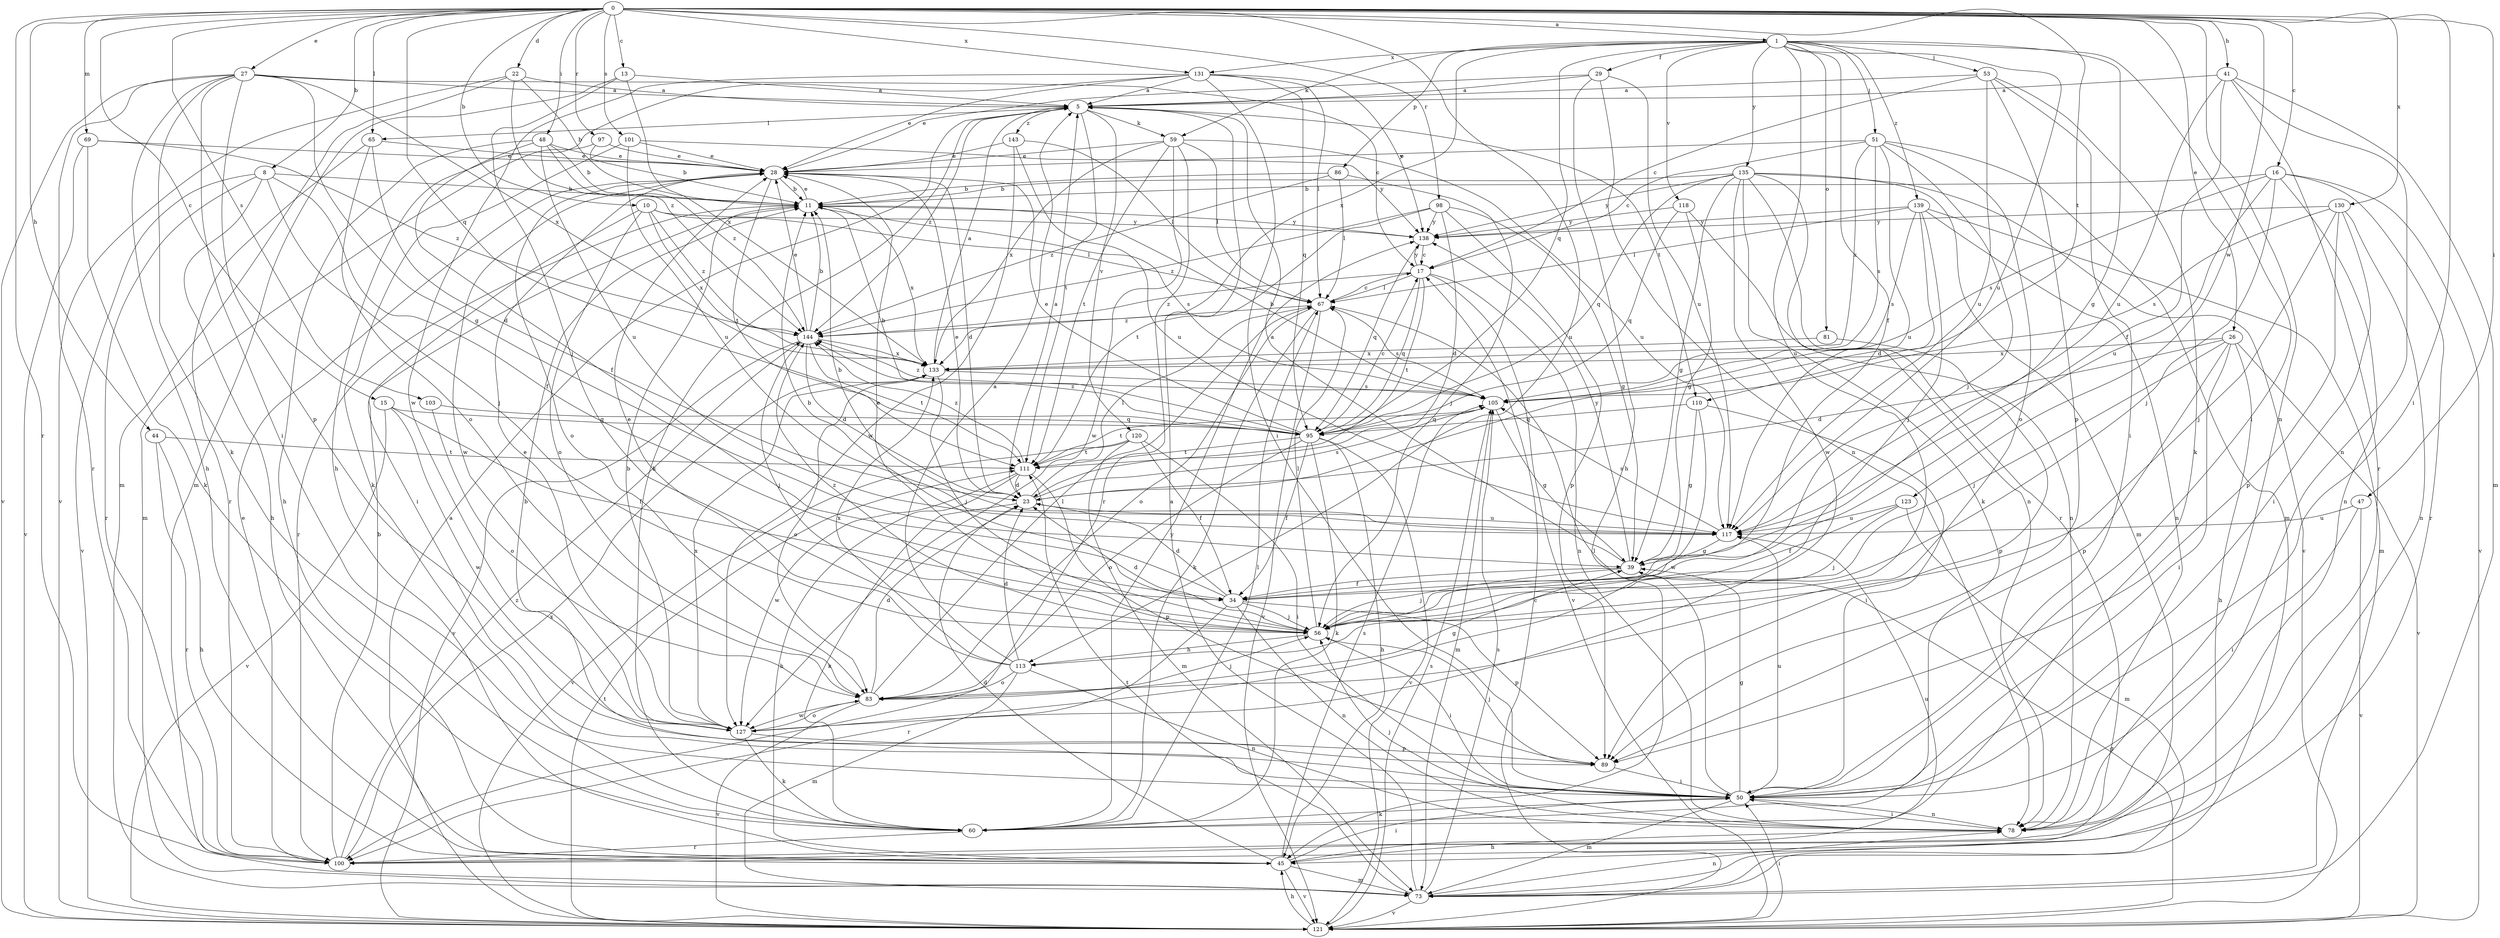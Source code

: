 strict digraph  {
0;
1;
5;
8;
10;
11;
13;
15;
16;
17;
22;
23;
26;
27;
28;
29;
34;
39;
41;
44;
45;
47;
48;
50;
51;
53;
56;
59;
60;
65;
67;
69;
73;
78;
81;
83;
86;
89;
95;
97;
98;
100;
101;
103;
105;
110;
111;
113;
117;
118;
120;
121;
123;
127;
130;
131;
133;
135;
138;
139;
143;
144;
0 -> 1  [label=a];
0 -> 8  [label=b];
0 -> 10  [label=b];
0 -> 13  [label=c];
0 -> 15  [label=c];
0 -> 16  [label=c];
0 -> 22  [label=d];
0 -> 26  [label=e];
0 -> 27  [label=e];
0 -> 41  [label=h];
0 -> 44  [label=h];
0 -> 47  [label=i];
0 -> 48  [label=i];
0 -> 50  [label=i];
0 -> 65  [label=l];
0 -> 69  [label=m];
0 -> 78  [label=n];
0 -> 95  [label=q];
0 -> 97  [label=r];
0 -> 98  [label=r];
0 -> 100  [label=r];
0 -> 101  [label=s];
0 -> 103  [label=s];
0 -> 110  [label=t];
0 -> 113  [label=u];
0 -> 123  [label=w];
0 -> 130  [label=x];
0 -> 131  [label=x];
1 -> 29  [label=f];
1 -> 34  [label=f];
1 -> 39  [label=g];
1 -> 50  [label=i];
1 -> 51  [label=j];
1 -> 53  [label=j];
1 -> 59  [label=k];
1 -> 81  [label=o];
1 -> 86  [label=p];
1 -> 95  [label=q];
1 -> 113  [label=u];
1 -> 117  [label=u];
1 -> 118  [label=v];
1 -> 131  [label=x];
1 -> 133  [label=x];
1 -> 135  [label=y];
1 -> 139  [label=z];
5 -> 59  [label=k];
5 -> 60  [label=k];
5 -> 65  [label=l];
5 -> 110  [label=t];
5 -> 111  [label=t];
5 -> 120  [label=v];
5 -> 143  [label=z];
5 -> 144  [label=z];
8 -> 11  [label=b];
8 -> 34  [label=f];
8 -> 45  [label=h];
8 -> 56  [label=j];
8 -> 100  [label=r];
8 -> 121  [label=v];
10 -> 50  [label=i];
10 -> 67  [label=l];
10 -> 83  [label=o];
10 -> 133  [label=x];
10 -> 138  [label=y];
10 -> 144  [label=z];
11 -> 28  [label=e];
11 -> 100  [label=r];
11 -> 105  [label=s];
11 -> 133  [label=x];
11 -> 138  [label=y];
13 -> 5  [label=a];
13 -> 56  [label=j];
13 -> 73  [label=m];
13 -> 133  [label=x];
15 -> 34  [label=f];
15 -> 95  [label=q];
15 -> 121  [label=v];
15 -> 127  [label=w];
16 -> 11  [label=b];
16 -> 56  [label=j];
16 -> 78  [label=n];
16 -> 100  [label=r];
16 -> 105  [label=s];
16 -> 117  [label=u];
16 -> 121  [label=v];
17 -> 67  [label=l];
17 -> 78  [label=n];
17 -> 95  [label=q];
17 -> 111  [label=t];
17 -> 121  [label=v];
17 -> 138  [label=y];
17 -> 144  [label=z];
22 -> 5  [label=a];
22 -> 11  [label=b];
22 -> 73  [label=m];
22 -> 121  [label=v];
22 -> 144  [label=z];
23 -> 5  [label=a];
23 -> 28  [label=e];
23 -> 60  [label=k];
23 -> 67  [label=l];
23 -> 105  [label=s];
23 -> 117  [label=u];
26 -> 23  [label=d];
26 -> 45  [label=h];
26 -> 50  [label=i];
26 -> 56  [label=j];
26 -> 89  [label=p];
26 -> 121  [label=v];
26 -> 133  [label=x];
27 -> 5  [label=a];
27 -> 17  [label=c];
27 -> 39  [label=g];
27 -> 45  [label=h];
27 -> 50  [label=i];
27 -> 60  [label=k];
27 -> 89  [label=p];
27 -> 100  [label=r];
27 -> 121  [label=v];
27 -> 133  [label=x];
28 -> 11  [label=b];
28 -> 23  [label=d];
28 -> 83  [label=o];
28 -> 111  [label=t];
28 -> 127  [label=w];
29 -> 5  [label=a];
29 -> 28  [label=e];
29 -> 45  [label=h];
29 -> 78  [label=n];
29 -> 117  [label=u];
34 -> 11  [label=b];
34 -> 23  [label=d];
34 -> 56  [label=j];
34 -> 78  [label=n];
34 -> 89  [label=p];
34 -> 100  [label=r];
39 -> 5  [label=a];
39 -> 34  [label=f];
39 -> 56  [label=j];
39 -> 138  [label=y];
41 -> 5  [label=a];
41 -> 34  [label=f];
41 -> 73  [label=m];
41 -> 78  [label=n];
41 -> 100  [label=r];
41 -> 117  [label=u];
44 -> 45  [label=h];
44 -> 100  [label=r];
44 -> 111  [label=t];
45 -> 23  [label=d];
45 -> 50  [label=i];
45 -> 73  [label=m];
45 -> 105  [label=s];
45 -> 117  [label=u];
45 -> 121  [label=v];
47 -> 50  [label=i];
47 -> 117  [label=u];
47 -> 121  [label=v];
48 -> 11  [label=b];
48 -> 28  [label=e];
48 -> 34  [label=f];
48 -> 45  [label=h];
48 -> 117  [label=u];
48 -> 144  [label=z];
50 -> 11  [label=b];
50 -> 39  [label=g];
50 -> 60  [label=k];
50 -> 67  [label=l];
50 -> 73  [label=m];
50 -> 78  [label=n];
50 -> 117  [label=u];
51 -> 17  [label=c];
51 -> 28  [label=e];
51 -> 56  [label=j];
51 -> 73  [label=m];
51 -> 83  [label=o];
51 -> 105  [label=s];
51 -> 117  [label=u];
51 -> 133  [label=x];
53 -> 5  [label=a];
53 -> 17  [label=c];
53 -> 50  [label=i];
53 -> 60  [label=k];
53 -> 89  [label=p];
53 -> 117  [label=u];
56 -> 23  [label=d];
56 -> 28  [label=e];
56 -> 50  [label=i];
56 -> 67  [label=l];
56 -> 144  [label=z];
56 -> 113  [label=h];
59 -> 28  [label=e];
59 -> 67  [label=l];
59 -> 100  [label=r];
59 -> 111  [label=t];
59 -> 117  [label=u];
59 -> 127  [label=w];
59 -> 133  [label=x];
60 -> 67  [label=l];
60 -> 100  [label=r];
60 -> 138  [label=y];
65 -> 23  [label=d];
65 -> 28  [label=e];
65 -> 83  [label=o];
65 -> 100  [label=r];
67 -> 17  [label=c];
67 -> 60  [label=k];
67 -> 83  [label=o];
67 -> 105  [label=s];
67 -> 121  [label=v];
67 -> 144  [label=z];
69 -> 28  [label=e];
69 -> 60  [label=k];
69 -> 121  [label=v];
69 -> 144  [label=z];
73 -> 5  [label=a];
73 -> 78  [label=n];
73 -> 105  [label=s];
73 -> 111  [label=t];
73 -> 121  [label=v];
78 -> 45  [label=h];
78 -> 50  [label=i];
78 -> 56  [label=j];
81 -> 89  [label=p];
81 -> 133  [label=x];
83 -> 23  [label=d];
83 -> 39  [label=g];
83 -> 56  [label=j];
83 -> 67  [label=l];
83 -> 121  [label=v];
83 -> 127  [label=w];
86 -> 11  [label=b];
86 -> 56  [label=j];
86 -> 67  [label=l];
86 -> 144  [label=z];
89 -> 50  [label=i];
89 -> 56  [label=j];
95 -> 11  [label=b];
95 -> 17  [label=c];
95 -> 28  [label=e];
95 -> 34  [label=f];
95 -> 45  [label=h];
95 -> 60  [label=k];
95 -> 83  [label=o];
95 -> 111  [label=t];
95 -> 121  [label=v];
95 -> 144  [label=z];
97 -> 11  [label=b];
97 -> 28  [label=e];
97 -> 73  [label=m];
98 -> 23  [label=d];
98 -> 39  [label=g];
98 -> 89  [label=p];
98 -> 111  [label=t];
98 -> 138  [label=y];
98 -> 144  [label=z];
100 -> 11  [label=b];
100 -> 28  [label=e];
100 -> 133  [label=x];
100 -> 144  [label=z];
101 -> 28  [label=e];
101 -> 60  [label=k];
101 -> 117  [label=u];
101 -> 138  [label=y];
103 -> 83  [label=o];
103 -> 95  [label=q];
105 -> 11  [label=b];
105 -> 39  [label=g];
105 -> 73  [label=m];
105 -> 95  [label=q];
105 -> 111  [label=t];
105 -> 144  [label=z];
110 -> 39  [label=g];
110 -> 50  [label=i];
110 -> 95  [label=q];
110 -> 127  [label=w];
111 -> 23  [label=d];
111 -> 45  [label=h];
111 -> 89  [label=p];
111 -> 127  [label=w];
111 -> 144  [label=z];
113 -> 5  [label=a];
113 -> 23  [label=d];
113 -> 28  [label=e];
113 -> 73  [label=m];
113 -> 78  [label=n];
113 -> 83  [label=o];
113 -> 133  [label=x];
117 -> 11  [label=b];
117 -> 39  [label=g];
117 -> 105  [label=s];
118 -> 39  [label=g];
118 -> 78  [label=n];
118 -> 95  [label=q];
118 -> 138  [label=y];
120 -> 34  [label=f];
120 -> 50  [label=i];
120 -> 73  [label=m];
120 -> 111  [label=t];
120 -> 121  [label=v];
121 -> 5  [label=a];
121 -> 17  [label=c];
121 -> 39  [label=g];
121 -> 45  [label=h];
121 -> 50  [label=i];
121 -> 105  [label=s];
121 -> 111  [label=t];
123 -> 34  [label=f];
123 -> 56  [label=j];
123 -> 73  [label=m];
123 -> 117  [label=u];
127 -> 11  [label=b];
127 -> 28  [label=e];
127 -> 60  [label=k];
127 -> 83  [label=o];
127 -> 89  [label=p];
127 -> 133  [label=x];
130 -> 50  [label=i];
130 -> 56  [label=j];
130 -> 78  [label=n];
130 -> 89  [label=p];
130 -> 105  [label=s];
130 -> 138  [label=y];
131 -> 5  [label=a];
131 -> 28  [label=e];
131 -> 45  [label=h];
131 -> 50  [label=i];
131 -> 67  [label=l];
131 -> 95  [label=q];
131 -> 127  [label=w];
131 -> 138  [label=y];
133 -> 5  [label=a];
133 -> 56  [label=j];
133 -> 83  [label=o];
133 -> 105  [label=s];
135 -> 11  [label=b];
135 -> 39  [label=g];
135 -> 60  [label=k];
135 -> 73  [label=m];
135 -> 78  [label=n];
135 -> 95  [label=q];
135 -> 100  [label=r];
135 -> 121  [label=v];
135 -> 127  [label=w];
135 -> 138  [label=y];
138 -> 17  [label=c];
138 -> 95  [label=q];
139 -> 23  [label=d];
139 -> 56  [label=j];
139 -> 67  [label=l];
139 -> 73  [label=m];
139 -> 78  [label=n];
139 -> 105  [label=s];
139 -> 138  [label=y];
143 -> 28  [label=e];
143 -> 67  [label=l];
143 -> 117  [label=u];
143 -> 127  [label=w];
144 -> 11  [label=b];
144 -> 23  [label=d];
144 -> 28  [label=e];
144 -> 56  [label=j];
144 -> 111  [label=t];
144 -> 121  [label=v];
144 -> 133  [label=x];
}
